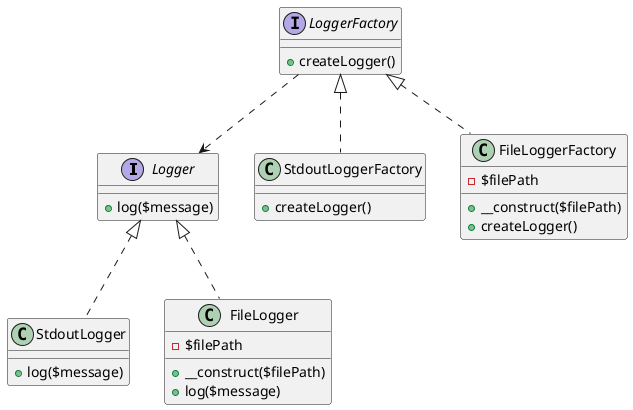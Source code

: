 @startuml
interface Logger {
    + log($message)
}

class StdoutLogger {
    + log($message)
}

class FileLogger {
    - $filePath
    + __construct($filePath)
    + log($message)
}

Logger <|.. StdoutLogger
Logger <|.. FileLogger

interface LoggerFactory {
    + createLogger()
}

class StdoutLoggerFactory {
    + createLogger()
}

class FileLoggerFactory {
    - $filePath
    + __construct($filePath)
    + createLogger()
}

LoggerFactory <|.. StdoutLoggerFactory
LoggerFactory <|.. FileLoggerFactory
LoggerFactory ..> Logger
@enduml